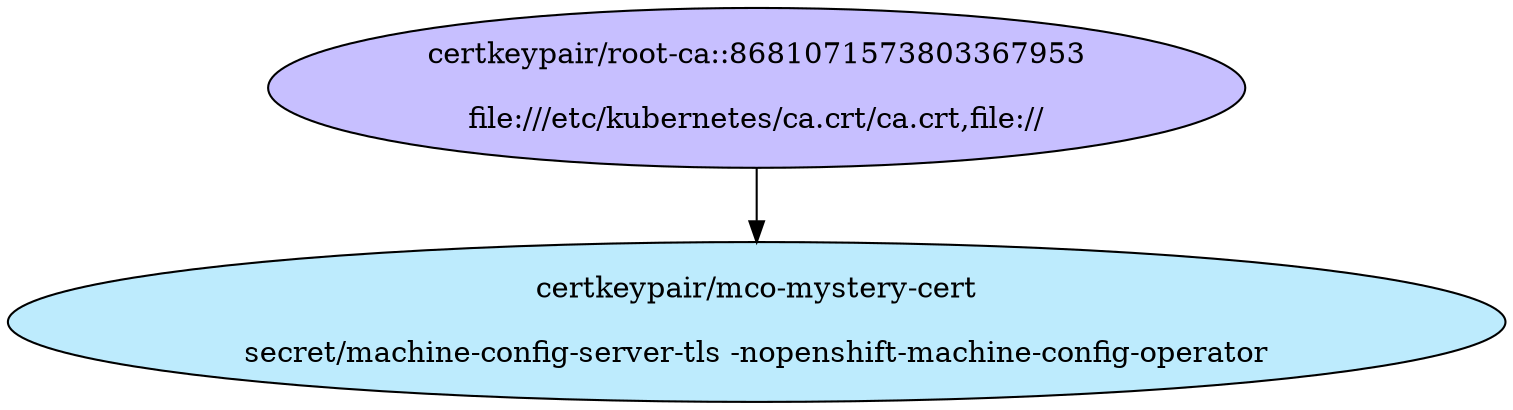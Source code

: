 digraph "OpenShift Certificates" {
  // Node definitions.
  0 [
    label="certkeypair/root-ca::8681071573803367953\n\nfile:///etc/kubernetes/ca.crt/ca.crt,file://\n"
    style=filled
    fillcolor="#c7bfff"
  ];
  1 [
    label="certkeypair/mco-mystery-cert\n\nsecret/machine-config-server-tls -nopenshift-machine-config-operator\n"
    style=filled
    fillcolor="#bdebfd"
  ];

  // Edge definitions.
  0 -> 1;
}